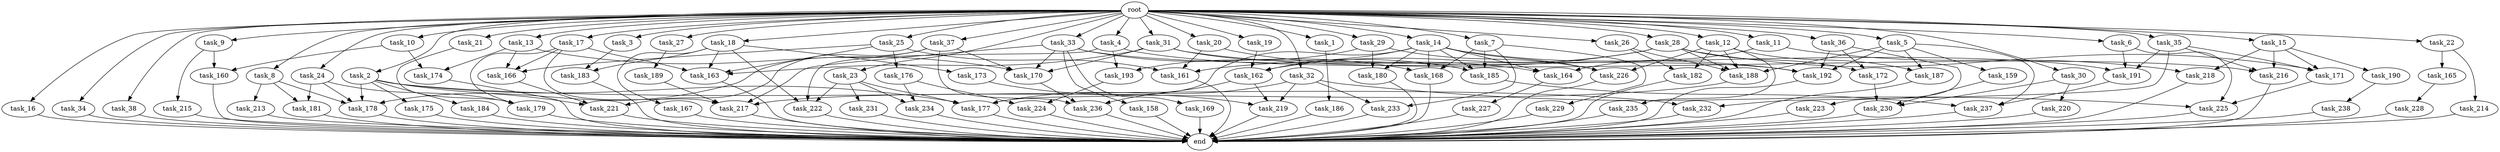 digraph G {
  root [size="0.000000"];
  task_1 [size="1.024000"];
  task_2 [size="1.024000"];
  task_3 [size="1.024000"];
  task_4 [size="1.024000"];
  task_5 [size="1.024000"];
  task_6 [size="1.024000"];
  task_7 [size="1.024000"];
  task_8 [size="1.024000"];
  task_9 [size="1.024000"];
  task_10 [size="1.024000"];
  task_11 [size="1.024000"];
  task_12 [size="1.024000"];
  task_13 [size="1.024000"];
  task_14 [size="1.024000"];
  task_15 [size="1.024000"];
  task_16 [size="1.024000"];
  task_17 [size="1.024000"];
  task_18 [size="1.024000"];
  task_19 [size="1.024000"];
  task_20 [size="1.024000"];
  task_21 [size="1.024000"];
  task_22 [size="1.024000"];
  task_23 [size="1.024000"];
  task_24 [size="1.024000"];
  task_25 [size="1.024000"];
  task_26 [size="1.024000"];
  task_27 [size="1.024000"];
  task_28 [size="1.024000"];
  task_29 [size="1.024000"];
  task_30 [size="1.024000"];
  task_31 [size="1.024000"];
  task_32 [size="1.024000"];
  task_33 [size="1.024000"];
  task_34 [size="1.024000"];
  task_35 [size="1.024000"];
  task_36 [size="1.024000"];
  task_37 [size="1.024000"];
  task_38 [size="1.024000"];
  task_158 [size="214748364.800000"];
  task_159 [size="549755813.888000"];
  task_160 [size="893353197.568000"];
  task_161 [size="1279900254.208000"];
  task_162 [size="2267742732.288000"];
  task_163 [size="970662608.896000"];
  task_164 [size="1632087572.480000"];
  task_165 [size="34359738.368000"];
  task_166 [size="798863917.056000"];
  task_167 [size="309237645.312000"];
  task_168 [size="1932735283.200000"];
  task_169 [size="214748364.800000"];
  task_170 [size="1202590842.880000"];
  task_171 [size="1236950581.248000"];
  task_172 [size="1245540515.840000"];
  task_173 [size="309237645.312000"];
  task_174 [size="249108103.168000"];
  task_175 [size="420906795.008000"];
  task_176 [size="34359738.368000"];
  task_177 [size="2353642078.208000"];
  task_178 [size="1365799600.128000"];
  task_179 [size="1005022347.264000"];
  task_180 [size="1408749273.088000"];
  task_181 [size="249108103.168000"];
  task_182 [size="214748364.800000"];
  task_183 [size="1168231104.512000"];
  task_184 [size="420906795.008000"];
  task_185 [size="1795296329.728000"];
  task_186 [size="34359738.368000"];
  task_187 [size="687194767.360000"];
  task_188 [size="1314259992.576000"];
  task_189 [size="420906795.008000"];
  task_190 [size="549755813.888000"];
  task_191 [size="721554505.728000"];
  task_192 [size="2319282339.840000"];
  task_193 [size="584115552.256000"];
  task_213 [size="214748364.800000"];
  task_214 [size="34359738.368000"];
  task_215 [size="858993459.200000"];
  task_216 [size="764504178.688000"];
  task_217 [size="1494648619.008000"];
  task_218 [size="627065225.216000"];
  task_219 [size="1769526525.952000"];
  task_220 [size="214748364.800000"];
  task_221 [size="1975684956.160000"];
  task_222 [size="1202590842.880000"];
  task_223 [size="695784701.952000"];
  task_224 [size="764504178.688000"];
  task_225 [size="1314259992.576000"];
  task_226 [size="1546188226.560000"];
  task_227 [size="858993459.200000"];
  task_228 [size="34359738.368000"];
  task_229 [size="858993459.200000"];
  task_230 [size="1047972020.224000"];
  task_231 [size="858993459.200000"];
  task_232 [size="558345748.480000"];
  task_233 [size="1073741824.000000"];
  task_234 [size="1408749273.088000"];
  task_235 [size="137438953.472000"];
  task_236 [size="1975684956.160000"];
  task_237 [size="704374636.544000"];
  task_238 [size="549755813.888000"];
  end [size="0.000000"];

  root -> task_1 [size="1.000000"];
  root -> task_2 [size="1.000000"];
  root -> task_3 [size="1.000000"];
  root -> task_4 [size="1.000000"];
  root -> task_5 [size="1.000000"];
  root -> task_6 [size="1.000000"];
  root -> task_7 [size="1.000000"];
  root -> task_8 [size="1.000000"];
  root -> task_9 [size="1.000000"];
  root -> task_10 [size="1.000000"];
  root -> task_11 [size="1.000000"];
  root -> task_12 [size="1.000000"];
  root -> task_13 [size="1.000000"];
  root -> task_14 [size="1.000000"];
  root -> task_15 [size="1.000000"];
  root -> task_16 [size="1.000000"];
  root -> task_17 [size="1.000000"];
  root -> task_18 [size="1.000000"];
  root -> task_19 [size="1.000000"];
  root -> task_20 [size="1.000000"];
  root -> task_21 [size="1.000000"];
  root -> task_22 [size="1.000000"];
  root -> task_23 [size="1.000000"];
  root -> task_24 [size="1.000000"];
  root -> task_25 [size="1.000000"];
  root -> task_26 [size="1.000000"];
  root -> task_27 [size="1.000000"];
  root -> task_28 [size="1.000000"];
  root -> task_29 [size="1.000000"];
  root -> task_30 [size="1.000000"];
  root -> task_31 [size="1.000000"];
  root -> task_32 [size="1.000000"];
  root -> task_33 [size="1.000000"];
  root -> task_34 [size="1.000000"];
  root -> task_35 [size="1.000000"];
  root -> task_36 [size="1.000000"];
  root -> task_37 [size="1.000000"];
  root -> task_38 [size="1.000000"];
  task_1 -> task_186 [size="33554432.000000"];
  task_2 -> task_175 [size="411041792.000000"];
  task_2 -> task_177 [size="411041792.000000"];
  task_2 -> task_178 [size="411041792.000000"];
  task_2 -> task_184 [size="411041792.000000"];
  task_2 -> task_221 [size="411041792.000000"];
  task_2 -> task_232 [size="411041792.000000"];
  task_3 -> task_183 [size="838860800.000000"];
  task_4 -> task_191 [size="33554432.000000"];
  task_4 -> task_193 [size="33554432.000000"];
  task_4 -> task_222 [size="33554432.000000"];
  task_5 -> task_159 [size="536870912.000000"];
  task_5 -> task_187 [size="536870912.000000"];
  task_5 -> task_188 [size="536870912.000000"];
  task_5 -> task_192 [size="536870912.000000"];
  task_5 -> task_237 [size="536870912.000000"];
  task_6 -> task_191 [size="536870912.000000"];
  task_6 -> task_225 [size="536870912.000000"];
  task_7 -> task_168 [size="838860800.000000"];
  task_7 -> task_185 [size="838860800.000000"];
  task_7 -> task_229 [size="838860800.000000"];
  task_7 -> task_233 [size="838860800.000000"];
  task_8 -> task_178 [size="209715200.000000"];
  task_8 -> task_181 [size="209715200.000000"];
  task_8 -> task_213 [size="209715200.000000"];
  task_9 -> task_160 [size="838860800.000000"];
  task_9 -> task_215 [size="838860800.000000"];
  task_10 -> task_160 [size="33554432.000000"];
  task_10 -> task_174 [size="33554432.000000"];
  task_11 -> task_164 [size="75497472.000000"];
  task_11 -> task_218 [size="75497472.000000"];
  task_12 -> task_182 [size="134217728.000000"];
  task_12 -> task_187 [size="134217728.000000"];
  task_12 -> task_188 [size="134217728.000000"];
  task_12 -> task_226 [size="134217728.000000"];
  task_12 -> task_235 [size="134217728.000000"];
  task_13 -> task_166 [size="209715200.000000"];
  task_13 -> task_170 [size="209715200.000000"];
  task_13 -> task_174 [size="209715200.000000"];
  task_14 -> task_162 [size="838860800.000000"];
  task_14 -> task_164 [size="838860800.000000"];
  task_14 -> task_168 [size="838860800.000000"];
  task_14 -> task_177 [size="838860800.000000"];
  task_14 -> task_180 [size="838860800.000000"];
  task_14 -> task_185 [size="838860800.000000"];
  task_14 -> task_192 [size="838860800.000000"];
  task_14 -> task_226 [size="838860800.000000"];
  task_15 -> task_171 [size="536870912.000000"];
  task_15 -> task_190 [size="536870912.000000"];
  task_15 -> task_216 [size="536870912.000000"];
  task_15 -> task_218 [size="536870912.000000"];
  task_16 -> end [size="1.000000"];
  task_17 -> task_163 [size="536870912.000000"];
  task_17 -> task_166 [size="536870912.000000"];
  task_17 -> task_179 [size="536870912.000000"];
  task_17 -> task_217 [size="536870912.000000"];
  task_18 -> task_163 [size="301989888.000000"];
  task_18 -> task_167 [size="301989888.000000"];
  task_18 -> task_173 [size="301989888.000000"];
  task_18 -> task_183 [size="301989888.000000"];
  task_18 -> task_222 [size="301989888.000000"];
  task_19 -> task_162 [size="838860800.000000"];
  task_20 -> task_161 [size="679477248.000000"];
  task_20 -> task_164 [size="679477248.000000"];
  task_21 -> task_179 [size="411041792.000000"];
  task_22 -> task_165 [size="33554432.000000"];
  task_22 -> task_214 [size="33554432.000000"];
  task_23 -> task_177 [size="838860800.000000"];
  task_23 -> task_222 [size="838860800.000000"];
  task_23 -> task_231 [size="838860800.000000"];
  task_23 -> task_234 [size="838860800.000000"];
  task_24 -> task_178 [size="33554432.000000"];
  task_24 -> task_179 [size="33554432.000000"];
  task_24 -> task_181 [size="33554432.000000"];
  task_25 -> task_161 [size="33554432.000000"];
  task_25 -> task_163 [size="33554432.000000"];
  task_25 -> task_166 [size="33554432.000000"];
  task_25 -> task_176 [size="33554432.000000"];
  task_26 -> task_182 [size="75497472.000000"];
  task_26 -> task_188 [size="75497472.000000"];
  task_27 -> task_189 [size="411041792.000000"];
  task_28 -> task_161 [size="536870912.000000"];
  task_28 -> task_162 [size="536870912.000000"];
  task_28 -> task_171 [size="536870912.000000"];
  task_28 -> task_172 [size="536870912.000000"];
  task_28 -> task_188 [size="536870912.000000"];
  task_29 -> task_180 [size="536870912.000000"];
  task_29 -> task_193 [size="536870912.000000"];
  task_29 -> task_226 [size="536870912.000000"];
  task_30 -> task_220 [size="209715200.000000"];
  task_30 -> task_230 [size="209715200.000000"];
  task_31 -> task_163 [size="75497472.000000"];
  task_31 -> task_170 [size="75497472.000000"];
  task_31 -> task_185 [size="75497472.000000"];
  task_31 -> task_216 [size="75497472.000000"];
  task_32 -> task_177 [size="209715200.000000"];
  task_32 -> task_219 [size="209715200.000000"];
  task_32 -> task_225 [size="209715200.000000"];
  task_32 -> task_233 [size="209715200.000000"];
  task_33 -> task_158 [size="209715200.000000"];
  task_33 -> task_168 [size="209715200.000000"];
  task_33 -> task_169 [size="209715200.000000"];
  task_33 -> task_170 [size="209715200.000000"];
  task_33 -> task_192 [size="209715200.000000"];
  task_33 -> task_217 [size="209715200.000000"];
  task_34 -> end [size="1.000000"];
  task_35 -> task_171 [size="134217728.000000"];
  task_35 -> task_191 [size="134217728.000000"];
  task_35 -> task_216 [size="134217728.000000"];
  task_35 -> task_232 [size="134217728.000000"];
  task_36 -> task_172 [size="679477248.000000"];
  task_36 -> task_192 [size="679477248.000000"];
  task_36 -> task_223 [size="679477248.000000"];
  task_37 -> task_170 [size="679477248.000000"];
  task_37 -> task_178 [size="679477248.000000"];
  task_37 -> task_221 [size="679477248.000000"];
  task_37 -> task_236 [size="679477248.000000"];
  task_38 -> end [size="1.000000"];
  task_158 -> end [size="1.000000"];
  task_159 -> task_230 [size="679477248.000000"];
  task_160 -> end [size="1.000000"];
  task_161 -> end [size="1.000000"];
  task_162 -> task_219 [size="838860800.000000"];
  task_162 -> task_236 [size="838860800.000000"];
  task_163 -> end [size="1.000000"];
  task_164 -> task_227 [size="838860800.000000"];
  task_165 -> task_228 [size="33554432.000000"];
  task_166 -> task_221 [size="838860800.000000"];
  task_167 -> end [size="1.000000"];
  task_168 -> end [size="1.000000"];
  task_169 -> end [size="1.000000"];
  task_170 -> task_236 [size="411041792.000000"];
  task_171 -> task_225 [size="536870912.000000"];
  task_172 -> task_230 [size="134217728.000000"];
  task_173 -> task_219 [size="679477248.000000"];
  task_174 -> end [size="1.000000"];
  task_175 -> end [size="1.000000"];
  task_176 -> task_224 [size="536870912.000000"];
  task_176 -> task_234 [size="536870912.000000"];
  task_177 -> end [size="1.000000"];
  task_178 -> end [size="1.000000"];
  task_179 -> end [size="1.000000"];
  task_180 -> end [size="1.000000"];
  task_181 -> end [size="1.000000"];
  task_182 -> end [size="1.000000"];
  task_183 -> end [size="1.000000"];
  task_184 -> end [size="1.000000"];
  task_185 -> task_237 [size="75497472.000000"];
  task_186 -> end [size="1.000000"];
  task_187 -> end [size="1.000000"];
  task_188 -> task_217 [size="411041792.000000"];
  task_189 -> task_217 [size="301989888.000000"];
  task_190 -> task_238 [size="536870912.000000"];
  task_191 -> task_237 [size="75497472.000000"];
  task_192 -> end [size="1.000000"];
  task_193 -> task_224 [size="209715200.000000"];
  task_213 -> end [size="1.000000"];
  task_214 -> end [size="1.000000"];
  task_215 -> end [size="1.000000"];
  task_216 -> end [size="1.000000"];
  task_217 -> end [size="1.000000"];
  task_218 -> end [size="1.000000"];
  task_219 -> end [size="1.000000"];
  task_220 -> end [size="1.000000"];
  task_221 -> end [size="1.000000"];
  task_222 -> end [size="1.000000"];
  task_223 -> end [size="1.000000"];
  task_224 -> end [size="1.000000"];
  task_225 -> end [size="1.000000"];
  task_226 -> end [size="1.000000"];
  task_227 -> end [size="1.000000"];
  task_228 -> end [size="1.000000"];
  task_229 -> end [size="1.000000"];
  task_230 -> end [size="1.000000"];
  task_231 -> end [size="1.000000"];
  task_232 -> end [size="1.000000"];
  task_233 -> end [size="1.000000"];
  task_234 -> end [size="1.000000"];
  task_235 -> end [size="1.000000"];
  task_236 -> end [size="1.000000"];
  task_237 -> end [size="1.000000"];
  task_238 -> end [size="1.000000"];
}
